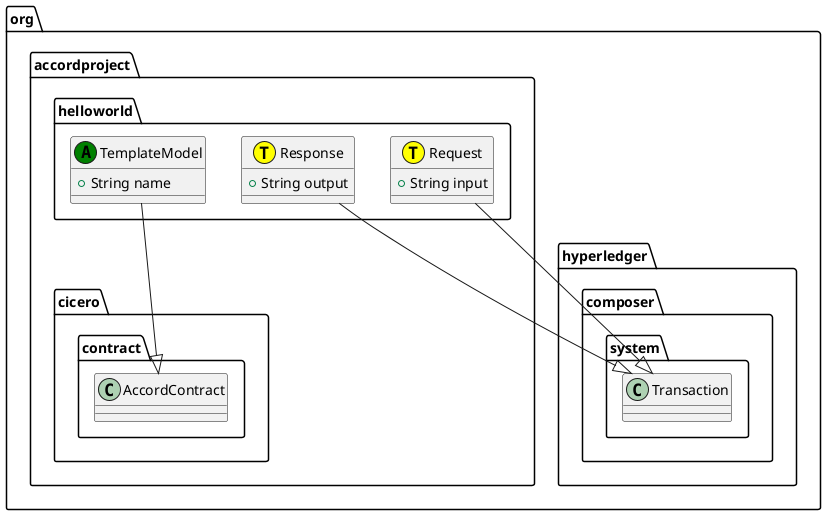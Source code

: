 @startuml
class org.accordproject.helloworld.Request << (T,yellow) >> {
   + String input
}
org.accordproject.helloworld.Request --|> org.hyperledger.composer.system.Transaction
class org.accordproject.helloworld.Response << (T,yellow) >> {
   + String output
}
org.accordproject.helloworld.Response --|> org.hyperledger.composer.system.Transaction
class org.accordproject.helloworld.TemplateModel << (A,green) >> {
   + String name
}
org.accordproject.helloworld.TemplateModel --|> org.accordproject.cicero.contract.AccordContract
@enduml
